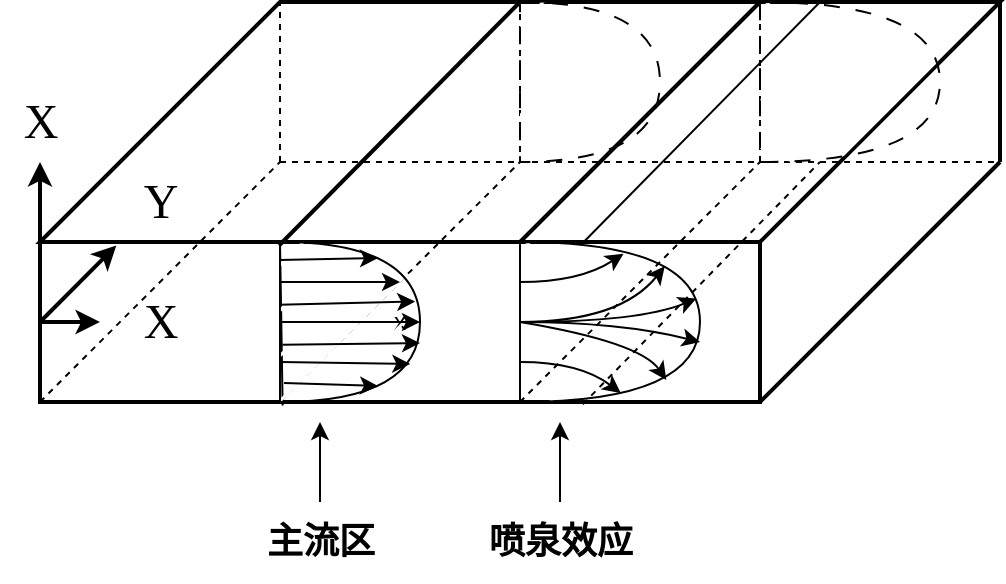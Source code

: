 <mxfile version="21.0.8" type="github">
  <diagram name="第 1 页" id="njs7V3GAumouVCQ-wbRa">
    <mxGraphModel dx="896" dy="469" grid="1" gridSize="10" guides="1" tooltips="1" connect="1" arrows="1" fold="1" page="1" pageScale="1" pageWidth="827" pageHeight="1169" math="0" shadow="0">
      <root>
        <mxCell id="0" />
        <mxCell id="1" parent="0" />
        <mxCell id="datwhkZy8anF-bYH7xrt-1" value="x" style="rounded=0;whiteSpace=wrap;html=1;fillStyle=hatch;strokeWidth=2;" vertex="1" parent="1">
          <mxGeometry x="160" y="240" width="360" height="80" as="geometry" />
        </mxCell>
        <mxCell id="datwhkZy8anF-bYH7xrt-2" value="" style="shape=parallelogram;perimeter=parallelogramPerimeter;whiteSpace=wrap;html=1;fixedSize=1;size=120;fillStyle=hatch;strokeWidth=2;" vertex="1" parent="1">
          <mxGeometry x="160" y="120" width="480" height="120" as="geometry" />
        </mxCell>
        <mxCell id="datwhkZy8anF-bYH7xrt-6" value="" style="endArrow=none;html=1;rounded=0;entryX=1;entryY=0;entryDx=0;entryDy=0;strokeWidth=2;" edge="1" parent="1" target="datwhkZy8anF-bYH7xrt-2">
          <mxGeometry width="50" height="50" relative="1" as="geometry">
            <mxPoint x="640" y="200" as="sourcePoint" />
            <mxPoint x="440" y="250" as="targetPoint" />
          </mxGeometry>
        </mxCell>
        <mxCell id="datwhkZy8anF-bYH7xrt-7" value="" style="endArrow=none;html=1;rounded=0;exitX=1;exitY=1;exitDx=0;exitDy=0;strokeWidth=2;" edge="1" parent="1" source="datwhkZy8anF-bYH7xrt-1">
          <mxGeometry width="50" height="50" relative="1" as="geometry">
            <mxPoint x="390" y="300" as="sourcePoint" />
            <mxPoint x="640" y="200" as="targetPoint" />
          </mxGeometry>
        </mxCell>
        <mxCell id="datwhkZy8anF-bYH7xrt-11" value="" style="endArrow=none;dashed=1;html=1;rounded=0;entryX=0.25;entryY=0;entryDx=0;entryDy=0;exitX=0.25;exitY=0.667;exitDx=0;exitDy=0;exitPerimeter=0;" edge="1" parent="1" source="datwhkZy8anF-bYH7xrt-2" target="datwhkZy8anF-bYH7xrt-2">
          <mxGeometry width="50" height="50" relative="1" as="geometry">
            <mxPoint x="260" y="200" as="sourcePoint" />
            <mxPoint x="310" y="150" as="targetPoint" />
          </mxGeometry>
        </mxCell>
        <mxCell id="datwhkZy8anF-bYH7xrt-12" value="" style="endArrow=none;dashed=1;html=1;rounded=0;exitX=0;exitY=1;exitDx=0;exitDy=0;" edge="1" parent="1" source="datwhkZy8anF-bYH7xrt-1">
          <mxGeometry width="50" height="50" relative="1" as="geometry">
            <mxPoint x="390" y="300" as="sourcePoint" />
            <mxPoint x="280" y="200" as="targetPoint" />
          </mxGeometry>
        </mxCell>
        <mxCell id="datwhkZy8anF-bYH7xrt-13" value="" style="endArrow=none;dashed=1;html=1;rounded=0;" edge="1" parent="1">
          <mxGeometry width="50" height="50" relative="1" as="geometry">
            <mxPoint x="280" y="200" as="sourcePoint" />
            <mxPoint x="640" y="200" as="targetPoint" />
          </mxGeometry>
        </mxCell>
        <mxCell id="datwhkZy8anF-bYH7xrt-14" value="" style="endArrow=none;html=1;rounded=0;exitX=0.337;exitY=1.022;exitDx=0;exitDy=0;exitPerimeter=0;entryX=0.25;entryY=1;entryDx=0;entryDy=0;" edge="1" parent="1" source="datwhkZy8anF-bYH7xrt-1" target="datwhkZy8anF-bYH7xrt-2">
          <mxGeometry width="50" height="50" relative="1" as="geometry">
            <mxPoint x="390" y="300" as="sourcePoint" />
            <mxPoint x="440" y="250" as="targetPoint" />
          </mxGeometry>
        </mxCell>
        <mxCell id="datwhkZy8anF-bYH7xrt-17" value="" style="endArrow=none;html=1;rounded=0;" edge="1" parent="1">
          <mxGeometry width="50" height="50" relative="1" as="geometry">
            <mxPoint x="400" y="320" as="sourcePoint" />
            <mxPoint x="400" y="240" as="targetPoint" />
          </mxGeometry>
        </mxCell>
        <mxCell id="datwhkZy8anF-bYH7xrt-18" value="" style="endArrow=classic;html=1;rounded=0;exitX=0;exitY=0;exitDx=0;exitDy=0;strokeWidth=2;" edge="1" parent="1" source="datwhkZy8anF-bYH7xrt-1">
          <mxGeometry width="50" height="50" relative="1" as="geometry">
            <mxPoint x="390" y="300" as="sourcePoint" />
            <mxPoint x="160" y="200" as="targetPoint" />
          </mxGeometry>
        </mxCell>
        <mxCell id="datwhkZy8anF-bYH7xrt-19" value="" style="endArrow=classic;html=1;rounded=0;exitX=0;exitY=0.5;exitDx=0;exitDy=0;strokeWidth=2;" edge="1" parent="1" source="datwhkZy8anF-bYH7xrt-1">
          <mxGeometry width="50" height="50" relative="1" as="geometry">
            <mxPoint x="390" y="300" as="sourcePoint" />
            <mxPoint x="190" y="280" as="targetPoint" />
          </mxGeometry>
        </mxCell>
        <mxCell id="datwhkZy8anF-bYH7xrt-20" value="" style="endArrow=classic;html=1;rounded=0;exitX=0;exitY=0.5;exitDx=0;exitDy=0;entryX=0.106;entryY=0.022;entryDx=0;entryDy=0;entryPerimeter=0;strokeWidth=2;" edge="1" parent="1" source="datwhkZy8anF-bYH7xrt-1" target="datwhkZy8anF-bYH7xrt-1">
          <mxGeometry width="50" height="50" relative="1" as="geometry">
            <mxPoint x="390" y="300" as="sourcePoint" />
            <mxPoint x="440" y="250" as="targetPoint" />
          </mxGeometry>
        </mxCell>
        <mxCell id="datwhkZy8anF-bYH7xrt-21" value="" style="endArrow=none;html=1;rounded=0;exitX=0.332;exitY=0.022;exitDx=0;exitDy=0;exitPerimeter=0;entryX=0.5;entryY=0;entryDx=0;entryDy=0;strokeWidth=2;" edge="1" parent="1" source="datwhkZy8anF-bYH7xrt-1" target="datwhkZy8anF-bYH7xrt-2">
          <mxGeometry width="50" height="50" relative="1" as="geometry">
            <mxPoint x="390" y="300" as="sourcePoint" />
            <mxPoint x="440" y="250" as="targetPoint" />
          </mxGeometry>
        </mxCell>
        <mxCell id="datwhkZy8anF-bYH7xrt-22" value="" style="endArrow=none;html=1;rounded=0;exitX=0.5;exitY=1;exitDx=0;exitDy=0;entryX=0.75;entryY=0;entryDx=0;entryDy=0;strokeWidth=2;" edge="1" parent="1" source="datwhkZy8anF-bYH7xrt-2" target="datwhkZy8anF-bYH7xrt-2">
          <mxGeometry width="50" height="50" relative="1" as="geometry">
            <mxPoint x="390" y="300" as="sourcePoint" />
            <mxPoint x="440" y="250" as="targetPoint" />
          </mxGeometry>
        </mxCell>
        <mxCell id="datwhkZy8anF-bYH7xrt-23" value="" style="endArrow=none;dashed=1;html=1;rounded=0;exitX=0.334;exitY=0.992;exitDx=0;exitDy=0;exitPerimeter=0;" edge="1" parent="1" source="datwhkZy8anF-bYH7xrt-1">
          <mxGeometry width="50" height="50" relative="1" as="geometry">
            <mxPoint x="390" y="300" as="sourcePoint" />
            <mxPoint x="400" y="200" as="targetPoint" />
          </mxGeometry>
        </mxCell>
        <mxCell id="datwhkZy8anF-bYH7xrt-24" value="" style="endArrow=none;dashed=1;html=1;rounded=0;" edge="1" parent="1">
          <mxGeometry width="50" height="50" relative="1" as="geometry">
            <mxPoint x="400" y="120" as="sourcePoint" />
            <mxPoint x="400" y="200" as="targetPoint" />
          </mxGeometry>
        </mxCell>
        <mxCell id="datwhkZy8anF-bYH7xrt-25" value="" style="endArrow=none;dashed=1;html=1;rounded=0;" edge="1" parent="1">
          <mxGeometry width="50" height="50" relative="1" as="geometry">
            <mxPoint x="400" y="320" as="sourcePoint" />
            <mxPoint x="520" y="200" as="targetPoint" />
          </mxGeometry>
        </mxCell>
        <mxCell id="datwhkZy8anF-bYH7xrt-26" value="" style="endArrow=none;dashed=1;html=1;rounded=0;entryX=0.75;entryY=0;entryDx=0;entryDy=0;" edge="1" parent="1" target="datwhkZy8anF-bYH7xrt-2">
          <mxGeometry width="50" height="50" relative="1" as="geometry">
            <mxPoint x="520" y="200" as="sourcePoint" />
            <mxPoint x="440" y="250" as="targetPoint" />
          </mxGeometry>
        </mxCell>
        <mxCell id="datwhkZy8anF-bYH7xrt-27" value="" style="shape=or;whiteSpace=wrap;html=1;fillStyle=hatch;" vertex="1" parent="1">
          <mxGeometry x="280" y="240" width="70" height="80" as="geometry" />
        </mxCell>
        <mxCell id="datwhkZy8anF-bYH7xrt-28" value="" style="endArrow=classic;html=1;rounded=0;entryX=0.7;entryY=0.1;entryDx=0;entryDy=0;entryPerimeter=0;exitX=-0.007;exitY=0.112;exitDx=0;exitDy=0;exitPerimeter=0;" edge="1" parent="1" source="datwhkZy8anF-bYH7xrt-27" target="datwhkZy8anF-bYH7xrt-27">
          <mxGeometry width="50" height="50" relative="1" as="geometry">
            <mxPoint x="390" y="300" as="sourcePoint" />
            <mxPoint x="440" y="250" as="targetPoint" />
          </mxGeometry>
        </mxCell>
        <mxCell id="datwhkZy8anF-bYH7xrt-29" value="" style="endArrow=classic;html=1;rounded=0;exitX=0;exitY=0.5;exitDx=0;exitDy=0;exitPerimeter=0;entryX=1;entryY=0.5;entryDx=0;entryDy=0;entryPerimeter=0;" edge="1" parent="1" source="datwhkZy8anF-bYH7xrt-27" target="datwhkZy8anF-bYH7xrt-27">
          <mxGeometry width="50" height="50" relative="1" as="geometry">
            <mxPoint x="390" y="300" as="sourcePoint" />
            <mxPoint x="440" y="250" as="targetPoint" />
          </mxGeometry>
        </mxCell>
        <mxCell id="datwhkZy8anF-bYH7xrt-30" value="" style="endArrow=classic;html=1;rounded=0;exitX=0;exitY=0.75;exitDx=0;exitDy=0;exitPerimeter=0;entryX=0.931;entryY=0.762;entryDx=0;entryDy=0;entryPerimeter=0;" edge="1" parent="1" source="datwhkZy8anF-bYH7xrt-27" target="datwhkZy8anF-bYH7xrt-27">
          <mxGeometry width="50" height="50" relative="1" as="geometry">
            <mxPoint x="390" y="300" as="sourcePoint" />
            <mxPoint x="440" y="250" as="targetPoint" />
          </mxGeometry>
        </mxCell>
        <mxCell id="datwhkZy8anF-bYH7xrt-31" value="" style="endArrow=classic;html=1;rounded=0;exitX=0;exitY=0.25;exitDx=0;exitDy=0;exitPerimeter=0;" edge="1" parent="1" source="datwhkZy8anF-bYH7xrt-27">
          <mxGeometry width="50" height="50" relative="1" as="geometry">
            <mxPoint x="390" y="300" as="sourcePoint" />
            <mxPoint x="340" y="260" as="targetPoint" />
          </mxGeometry>
        </mxCell>
        <mxCell id="datwhkZy8anF-bYH7xrt-32" value="" style="endArrow=classic;html=1;rounded=0;exitX=0.017;exitY=0.642;exitDx=0;exitDy=0;exitPerimeter=0;entryX=1;entryY=0.632;entryDx=0;entryDy=0;entryPerimeter=0;" edge="1" parent="1" source="datwhkZy8anF-bYH7xrt-27" target="datwhkZy8anF-bYH7xrt-27">
          <mxGeometry width="50" height="50" relative="1" as="geometry">
            <mxPoint x="390" y="300" as="sourcePoint" />
            <mxPoint x="440" y="250" as="targetPoint" />
          </mxGeometry>
        </mxCell>
        <mxCell id="datwhkZy8anF-bYH7xrt-33" value="" style="endArrow=classic;html=1;rounded=0;exitX=-0.006;exitY=0.392;exitDx=0;exitDy=0;exitPerimeter=0;entryX=0.966;entryY=0.372;entryDx=0;entryDy=0;entryPerimeter=0;" edge="1" parent="1" source="datwhkZy8anF-bYH7xrt-27" target="datwhkZy8anF-bYH7xrt-27">
          <mxGeometry width="50" height="50" relative="1" as="geometry">
            <mxPoint x="390" y="300" as="sourcePoint" />
            <mxPoint x="440" y="250" as="targetPoint" />
          </mxGeometry>
        </mxCell>
        <mxCell id="datwhkZy8anF-bYH7xrt-34" value="" style="endArrow=classic;html=1;rounded=0;exitX=0.029;exitY=0.882;exitDx=0;exitDy=0;exitPerimeter=0;entryX=0.7;entryY=0.9;entryDx=0;entryDy=0;entryPerimeter=0;" edge="1" parent="1" source="datwhkZy8anF-bYH7xrt-27" target="datwhkZy8anF-bYH7xrt-27">
          <mxGeometry width="50" height="50" relative="1" as="geometry">
            <mxPoint x="390" y="300" as="sourcePoint" />
            <mxPoint x="440" y="250" as="targetPoint" />
          </mxGeometry>
        </mxCell>
        <mxCell id="datwhkZy8anF-bYH7xrt-35" value="" style="shape=or;whiteSpace=wrap;html=1;fillStyle=hatch;dashed=1;dashPattern=8 8;" vertex="1" parent="1">
          <mxGeometry x="400" y="120" width="70" height="80" as="geometry" />
        </mxCell>
        <mxCell id="datwhkZy8anF-bYH7xrt-37" value="" style="shape=or;whiteSpace=wrap;html=1;fillStyle=hatch;" vertex="1" parent="1">
          <mxGeometry x="400" y="240" width="90" height="80" as="geometry" />
        </mxCell>
        <mxCell id="datwhkZy8anF-bYH7xrt-43" value="" style="curved=1;endArrow=classic;html=1;rounded=0;entryX=0.804;entryY=0.152;entryDx=0;entryDy=0;entryPerimeter=0;exitX=0;exitY=0.5;exitDx=0;exitDy=0;exitPerimeter=0;" edge="1" parent="1" source="datwhkZy8anF-bYH7xrt-37" target="datwhkZy8anF-bYH7xrt-37">
          <mxGeometry width="50" height="50" relative="1" as="geometry">
            <mxPoint x="390" y="300" as="sourcePoint" />
            <mxPoint x="440" y="250" as="targetPoint" />
            <Array as="points">
              <mxPoint x="450" y="280" />
            </Array>
          </mxGeometry>
        </mxCell>
        <mxCell id="datwhkZy8anF-bYH7xrt-54" value="" style="curved=1;endArrow=classic;html=1;rounded=0;exitX=0;exitY=0.5;exitDx=0;exitDy=0;exitPerimeter=0;entryX=0.813;entryY=0.862;entryDx=0;entryDy=0;entryPerimeter=0;" edge="1" parent="1" source="datwhkZy8anF-bYH7xrt-37" target="datwhkZy8anF-bYH7xrt-37">
          <mxGeometry width="50" height="50" relative="1" as="geometry">
            <mxPoint x="390" y="300" as="sourcePoint" />
            <mxPoint x="440" y="250" as="targetPoint" />
            <Array as="points">
              <mxPoint x="460" y="290" />
            </Array>
          </mxGeometry>
        </mxCell>
        <mxCell id="datwhkZy8anF-bYH7xrt-57" value="" style="curved=1;endArrow=classic;html=1;rounded=0;entryX=0.575;entryY=0.073;entryDx=0;entryDy=0;entryPerimeter=0;exitX=0;exitY=0.25;exitDx=0;exitDy=0;exitPerimeter=0;" edge="1" parent="1" source="datwhkZy8anF-bYH7xrt-37" target="datwhkZy8anF-bYH7xrt-37">
          <mxGeometry width="50" height="50" relative="1" as="geometry">
            <mxPoint x="230" y="310" as="sourcePoint" />
            <mxPoint x="280" y="260" as="targetPoint" />
            <Array as="points">
              <mxPoint x="430" y="260" />
            </Array>
          </mxGeometry>
        </mxCell>
        <mxCell id="datwhkZy8anF-bYH7xrt-59" value="" style="curved=1;endArrow=classic;html=1;rounded=0;entryX=0.56;entryY=0.944;entryDx=0;entryDy=0;entryPerimeter=0;" edge="1" parent="1" target="datwhkZy8anF-bYH7xrt-37">
          <mxGeometry width="50" height="50" relative="1" as="geometry">
            <mxPoint x="400" y="300" as="sourcePoint" />
            <mxPoint x="280" y="260" as="targetPoint" />
            <Array as="points">
              <mxPoint x="430" y="300" />
            </Array>
          </mxGeometry>
        </mxCell>
        <mxCell id="datwhkZy8anF-bYH7xrt-60" value="" style="curved=1;endArrow=classic;html=1;rounded=0;entryX=0.98;entryY=0.353;entryDx=0;entryDy=0;entryPerimeter=0;" edge="1" parent="1" target="datwhkZy8anF-bYH7xrt-37">
          <mxGeometry width="50" height="50" relative="1" as="geometry">
            <mxPoint x="400" y="280" as="sourcePoint" />
            <mxPoint x="280" y="260" as="targetPoint" />
            <Array as="points">
              <mxPoint x="460" y="280" />
            </Array>
          </mxGeometry>
        </mxCell>
        <mxCell id="datwhkZy8anF-bYH7xrt-62" value="" style="curved=1;endArrow=classic;html=1;rounded=0;exitX=0;exitY=0.5;exitDx=0;exitDy=0;exitPerimeter=0;entryX=1;entryY=0.625;entryDx=0;entryDy=0;entryPerimeter=0;" edge="1" parent="1" source="datwhkZy8anF-bYH7xrt-37" target="datwhkZy8anF-bYH7xrt-37">
          <mxGeometry width="50" height="50" relative="1" as="geometry">
            <mxPoint x="230" y="310" as="sourcePoint" />
            <mxPoint x="280" y="260" as="targetPoint" />
            <Array as="points">
              <mxPoint x="450" y="280" />
            </Array>
          </mxGeometry>
        </mxCell>
        <mxCell id="datwhkZy8anF-bYH7xrt-63" value="" style="shape=or;whiteSpace=wrap;html=1;fillStyle=hatch;dashed=1;dashPattern=8 8;" vertex="1" parent="1">
          <mxGeometry x="520" y="120" width="90" height="80" as="geometry" />
        </mxCell>
        <mxCell id="datwhkZy8anF-bYH7xrt-65" value="" style="endArrow=none;dashed=1;html=1;rounded=0;entryX=0.333;entryY=1;entryDx=0;entryDy=0;entryPerimeter=0;exitX=0.349;exitY=1.014;exitDx=0;exitDy=0;exitPerimeter=0;" edge="1" parent="1" source="datwhkZy8anF-bYH7xrt-37" target="datwhkZy8anF-bYH7xrt-63">
          <mxGeometry width="50" height="50" relative="1" as="geometry">
            <mxPoint x="310" y="350" as="sourcePoint" />
            <mxPoint x="360" y="300" as="targetPoint" />
          </mxGeometry>
        </mxCell>
        <mxCell id="datwhkZy8anF-bYH7xrt-66" value="" style="endArrow=none;html=1;rounded=0;exitX=0.358;exitY=-0.005;exitDx=0;exitDy=0;exitPerimeter=0;" edge="1" parent="1" source="datwhkZy8anF-bYH7xrt-37">
          <mxGeometry width="50" height="50" relative="1" as="geometry">
            <mxPoint x="310" y="350" as="sourcePoint" />
            <mxPoint x="550" y="120" as="targetPoint" />
          </mxGeometry>
        </mxCell>
        <mxCell id="datwhkZy8anF-bYH7xrt-67" value="&lt;font style=&quot;font-size: 24px;&quot; face=&quot;Times New Roman&quot;&gt;X&lt;/font&gt;" style="text;html=1;align=center;verticalAlign=middle;resizable=0;points=[];autosize=1;strokeColor=none;fillColor=none;" vertex="1" parent="1">
          <mxGeometry x="200" y="260" width="40" height="40" as="geometry" />
        </mxCell>
        <mxCell id="datwhkZy8anF-bYH7xrt-68" value="&lt;font style=&quot;font-size: 24px;&quot; face=&quot;Times New Roman&quot;&gt;X&lt;/font&gt;" style="text;html=1;align=center;verticalAlign=middle;resizable=0;points=[];autosize=1;strokeColor=none;fillColor=none;" vertex="1" parent="1">
          <mxGeometry x="140" y="160" width="40" height="40" as="geometry" />
        </mxCell>
        <mxCell id="datwhkZy8anF-bYH7xrt-69" value="&lt;font style=&quot;font-size: 24px;&quot; face=&quot;Times New Roman&quot;&gt;Y&lt;/font&gt;" style="text;html=1;align=center;verticalAlign=middle;resizable=0;points=[];autosize=1;strokeColor=none;fillColor=none;" vertex="1" parent="1">
          <mxGeometry x="200" y="200" width="40" height="40" as="geometry" />
        </mxCell>
        <mxCell id="datwhkZy8anF-bYH7xrt-70" value="" style="endArrow=classic;html=1;rounded=0;" edge="1" parent="1">
          <mxGeometry width="50" height="50" relative="1" as="geometry">
            <mxPoint x="300" y="370" as="sourcePoint" />
            <mxPoint x="300" y="330" as="targetPoint" />
          </mxGeometry>
        </mxCell>
        <mxCell id="datwhkZy8anF-bYH7xrt-71" value="" style="endArrow=classic;html=1;rounded=0;" edge="1" parent="1">
          <mxGeometry width="50" height="50" relative="1" as="geometry">
            <mxPoint x="420" y="370" as="sourcePoint" />
            <mxPoint x="420" y="330" as="targetPoint" />
          </mxGeometry>
        </mxCell>
        <mxCell id="datwhkZy8anF-bYH7xrt-72" value="&lt;font style=&quot;font-size: 18px;&quot;&gt;&lt;b&gt;主流区&lt;/b&gt;&lt;/font&gt;" style="text;html=1;align=center;verticalAlign=middle;resizable=0;points=[];autosize=1;strokeColor=none;fillColor=none;" vertex="1" parent="1">
          <mxGeometry x="260" y="370" width="80" height="40" as="geometry" />
        </mxCell>
        <mxCell id="datwhkZy8anF-bYH7xrt-73" value="&lt;font style=&quot;font-size: 18px;&quot;&gt;&lt;b&gt;喷泉效应&lt;/b&gt;&lt;/font&gt;" style="text;html=1;align=center;verticalAlign=middle;resizable=0;points=[];autosize=1;strokeColor=none;fillColor=none;" vertex="1" parent="1">
          <mxGeometry x="370" y="370" width="100" height="40" as="geometry" />
        </mxCell>
      </root>
    </mxGraphModel>
  </diagram>
</mxfile>

